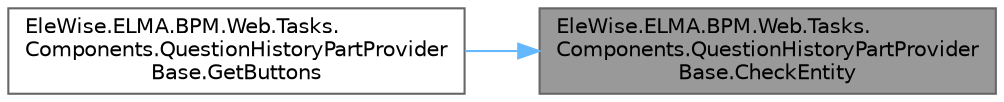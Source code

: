 digraph "EleWise.ELMA.BPM.Web.Tasks.Components.QuestionHistoryPartProviderBase.CheckEntity"
{
 // LATEX_PDF_SIZE
  bgcolor="transparent";
  edge [fontname=Helvetica,fontsize=10,labelfontname=Helvetica,labelfontsize=10];
  node [fontname=Helvetica,fontsize=10,shape=box,height=0.2,width=0.4];
  rankdir="RL";
  Node1 [id="Node000001",label="EleWise.ELMA.BPM.Web.Tasks.\lComponents.QuestionHistoryPartProvider\lBase.CheckEntity",height=0.2,width=0.4,color="gray40", fillcolor="grey60", style="filled", fontcolor="black",tooltip="Необходимо проверить в наследнике сущность для которой будет осуществляться отображение...."];
  Node1 -> Node2 [id="edge1_Node000001_Node000002",dir="back",color="steelblue1",style="solid",tooltip=" "];
  Node2 [id="Node000002",label="EleWise.ELMA.BPM.Web.Tasks.\lComponents.QuestionHistoryPartProvider\lBase.GetButtons",height=0.2,width=0.4,color="grey40", fillcolor="white", style="filled",URL="$class_ele_wise_1_1_e_l_m_a_1_1_b_p_m_1_1_web_1_1_tasks_1_1_components_1_1_question_history_part_provider_base.html#aa585507d44438cc03dfe681db762f4f2",tooltip=" "];
}

